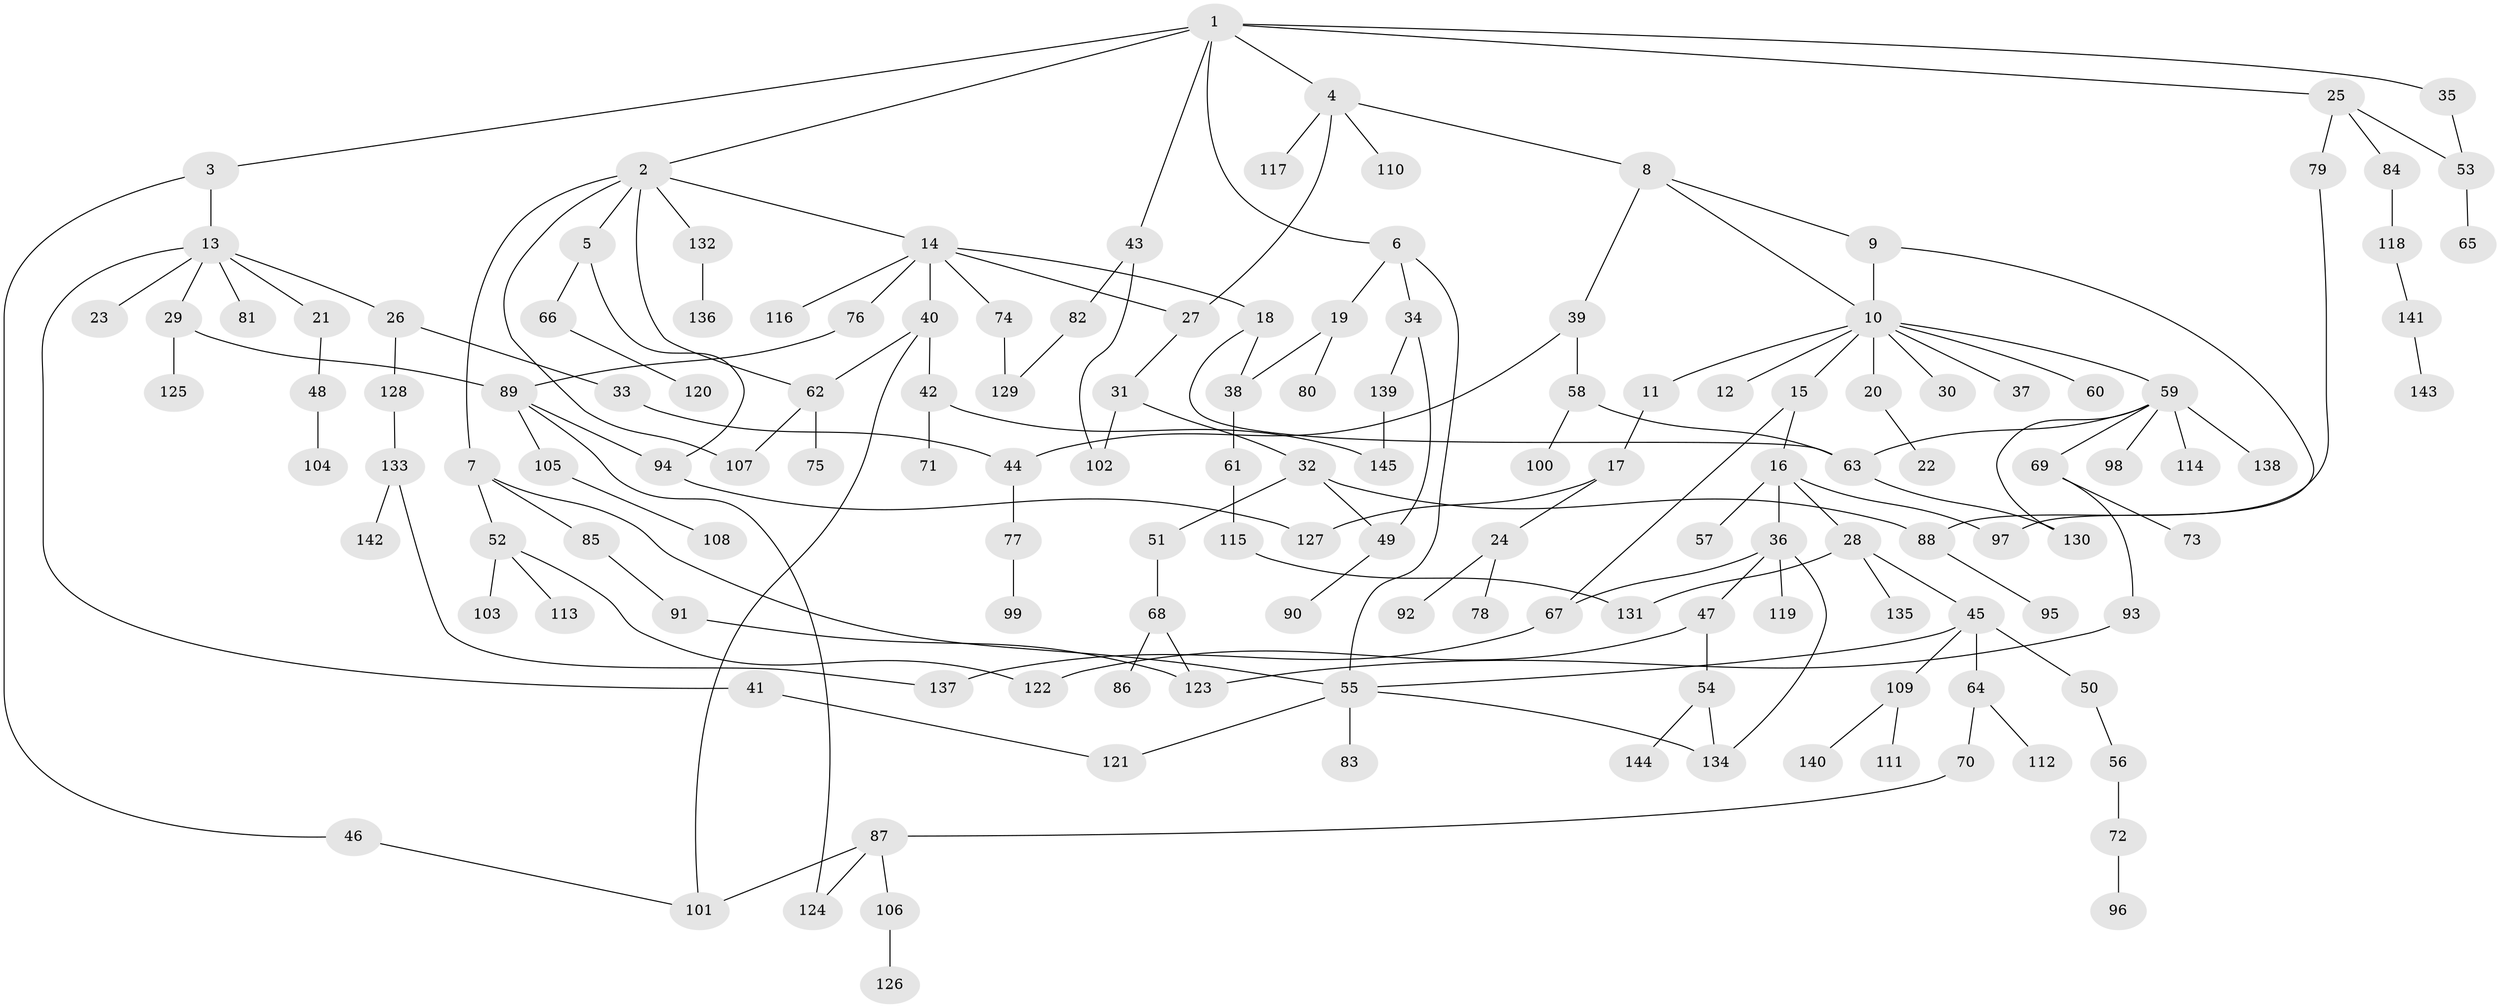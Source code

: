 // coarse degree distribution, {1: 0.5813953488372093, 3: 0.06976744186046512, 6: 0.06976744186046512, 2: 0.16279069767441862, 9: 0.046511627906976744, 4: 0.023255813953488372, 7: 0.023255813953488372, 11: 0.023255813953488372}
// Generated by graph-tools (version 1.1) at 2025/46/03/04/25 21:46:15]
// undirected, 145 vertices, 177 edges
graph export_dot {
graph [start="1"]
  node [color=gray90,style=filled];
  1;
  2;
  3;
  4;
  5;
  6;
  7;
  8;
  9;
  10;
  11;
  12;
  13;
  14;
  15;
  16;
  17;
  18;
  19;
  20;
  21;
  22;
  23;
  24;
  25;
  26;
  27;
  28;
  29;
  30;
  31;
  32;
  33;
  34;
  35;
  36;
  37;
  38;
  39;
  40;
  41;
  42;
  43;
  44;
  45;
  46;
  47;
  48;
  49;
  50;
  51;
  52;
  53;
  54;
  55;
  56;
  57;
  58;
  59;
  60;
  61;
  62;
  63;
  64;
  65;
  66;
  67;
  68;
  69;
  70;
  71;
  72;
  73;
  74;
  75;
  76;
  77;
  78;
  79;
  80;
  81;
  82;
  83;
  84;
  85;
  86;
  87;
  88;
  89;
  90;
  91;
  92;
  93;
  94;
  95;
  96;
  97;
  98;
  99;
  100;
  101;
  102;
  103;
  104;
  105;
  106;
  107;
  108;
  109;
  110;
  111;
  112;
  113;
  114;
  115;
  116;
  117;
  118;
  119;
  120;
  121;
  122;
  123;
  124;
  125;
  126;
  127;
  128;
  129;
  130;
  131;
  132;
  133;
  134;
  135;
  136;
  137;
  138;
  139;
  140;
  141;
  142;
  143;
  144;
  145;
  1 -- 2;
  1 -- 3;
  1 -- 4;
  1 -- 6;
  1 -- 25;
  1 -- 35;
  1 -- 43;
  2 -- 5;
  2 -- 7;
  2 -- 14;
  2 -- 107;
  2 -- 132;
  2 -- 62;
  3 -- 13;
  3 -- 46;
  4 -- 8;
  4 -- 27;
  4 -- 110;
  4 -- 117;
  5 -- 66;
  5 -- 94;
  6 -- 19;
  6 -- 34;
  6 -- 55;
  7 -- 52;
  7 -- 55;
  7 -- 85;
  8 -- 9;
  8 -- 10;
  8 -- 39;
  9 -- 97;
  9 -- 10;
  10 -- 11;
  10 -- 12;
  10 -- 15;
  10 -- 20;
  10 -- 30;
  10 -- 37;
  10 -- 59;
  10 -- 60;
  11 -- 17;
  13 -- 21;
  13 -- 23;
  13 -- 26;
  13 -- 29;
  13 -- 41;
  13 -- 81;
  14 -- 18;
  14 -- 40;
  14 -- 74;
  14 -- 76;
  14 -- 116;
  14 -- 27;
  15 -- 16;
  15 -- 67;
  16 -- 28;
  16 -- 36;
  16 -- 57;
  16 -- 97;
  17 -- 24;
  17 -- 127;
  18 -- 63;
  18 -- 38;
  19 -- 38;
  19 -- 80;
  20 -- 22;
  21 -- 48;
  24 -- 78;
  24 -- 92;
  25 -- 79;
  25 -- 84;
  25 -- 53;
  26 -- 33;
  26 -- 128;
  27 -- 31;
  28 -- 45;
  28 -- 135;
  28 -- 131;
  29 -- 89;
  29 -- 125;
  31 -- 32;
  31 -- 102;
  32 -- 51;
  32 -- 88;
  32 -- 49;
  33 -- 44;
  34 -- 49;
  34 -- 139;
  35 -- 53;
  36 -- 47;
  36 -- 119;
  36 -- 67;
  36 -- 134;
  38 -- 61;
  39 -- 44;
  39 -- 58;
  40 -- 42;
  40 -- 62;
  40 -- 101;
  41 -- 121;
  42 -- 71;
  42 -- 145;
  43 -- 82;
  43 -- 102;
  44 -- 77;
  45 -- 50;
  45 -- 64;
  45 -- 109;
  45 -- 55;
  46 -- 101;
  47 -- 54;
  47 -- 122;
  48 -- 104;
  49 -- 90;
  50 -- 56;
  51 -- 68;
  52 -- 103;
  52 -- 113;
  52 -- 122;
  53 -- 65;
  54 -- 144;
  54 -- 134;
  55 -- 83;
  55 -- 134;
  55 -- 121;
  56 -- 72;
  58 -- 100;
  58 -- 63;
  59 -- 69;
  59 -- 98;
  59 -- 114;
  59 -- 138;
  59 -- 63;
  59 -- 130;
  61 -- 115;
  62 -- 75;
  62 -- 107;
  63 -- 130;
  64 -- 70;
  64 -- 112;
  66 -- 120;
  67 -- 137;
  68 -- 86;
  68 -- 123;
  69 -- 73;
  69 -- 93;
  70 -- 87;
  72 -- 96;
  74 -- 129;
  76 -- 89;
  77 -- 99;
  79 -- 88;
  82 -- 129;
  84 -- 118;
  85 -- 91;
  87 -- 106;
  87 -- 124;
  87 -- 101;
  88 -- 95;
  89 -- 94;
  89 -- 105;
  89 -- 124;
  91 -- 123;
  93 -- 123;
  94 -- 127;
  105 -- 108;
  106 -- 126;
  109 -- 111;
  109 -- 140;
  115 -- 131;
  118 -- 141;
  128 -- 133;
  132 -- 136;
  133 -- 137;
  133 -- 142;
  139 -- 145;
  141 -- 143;
}
